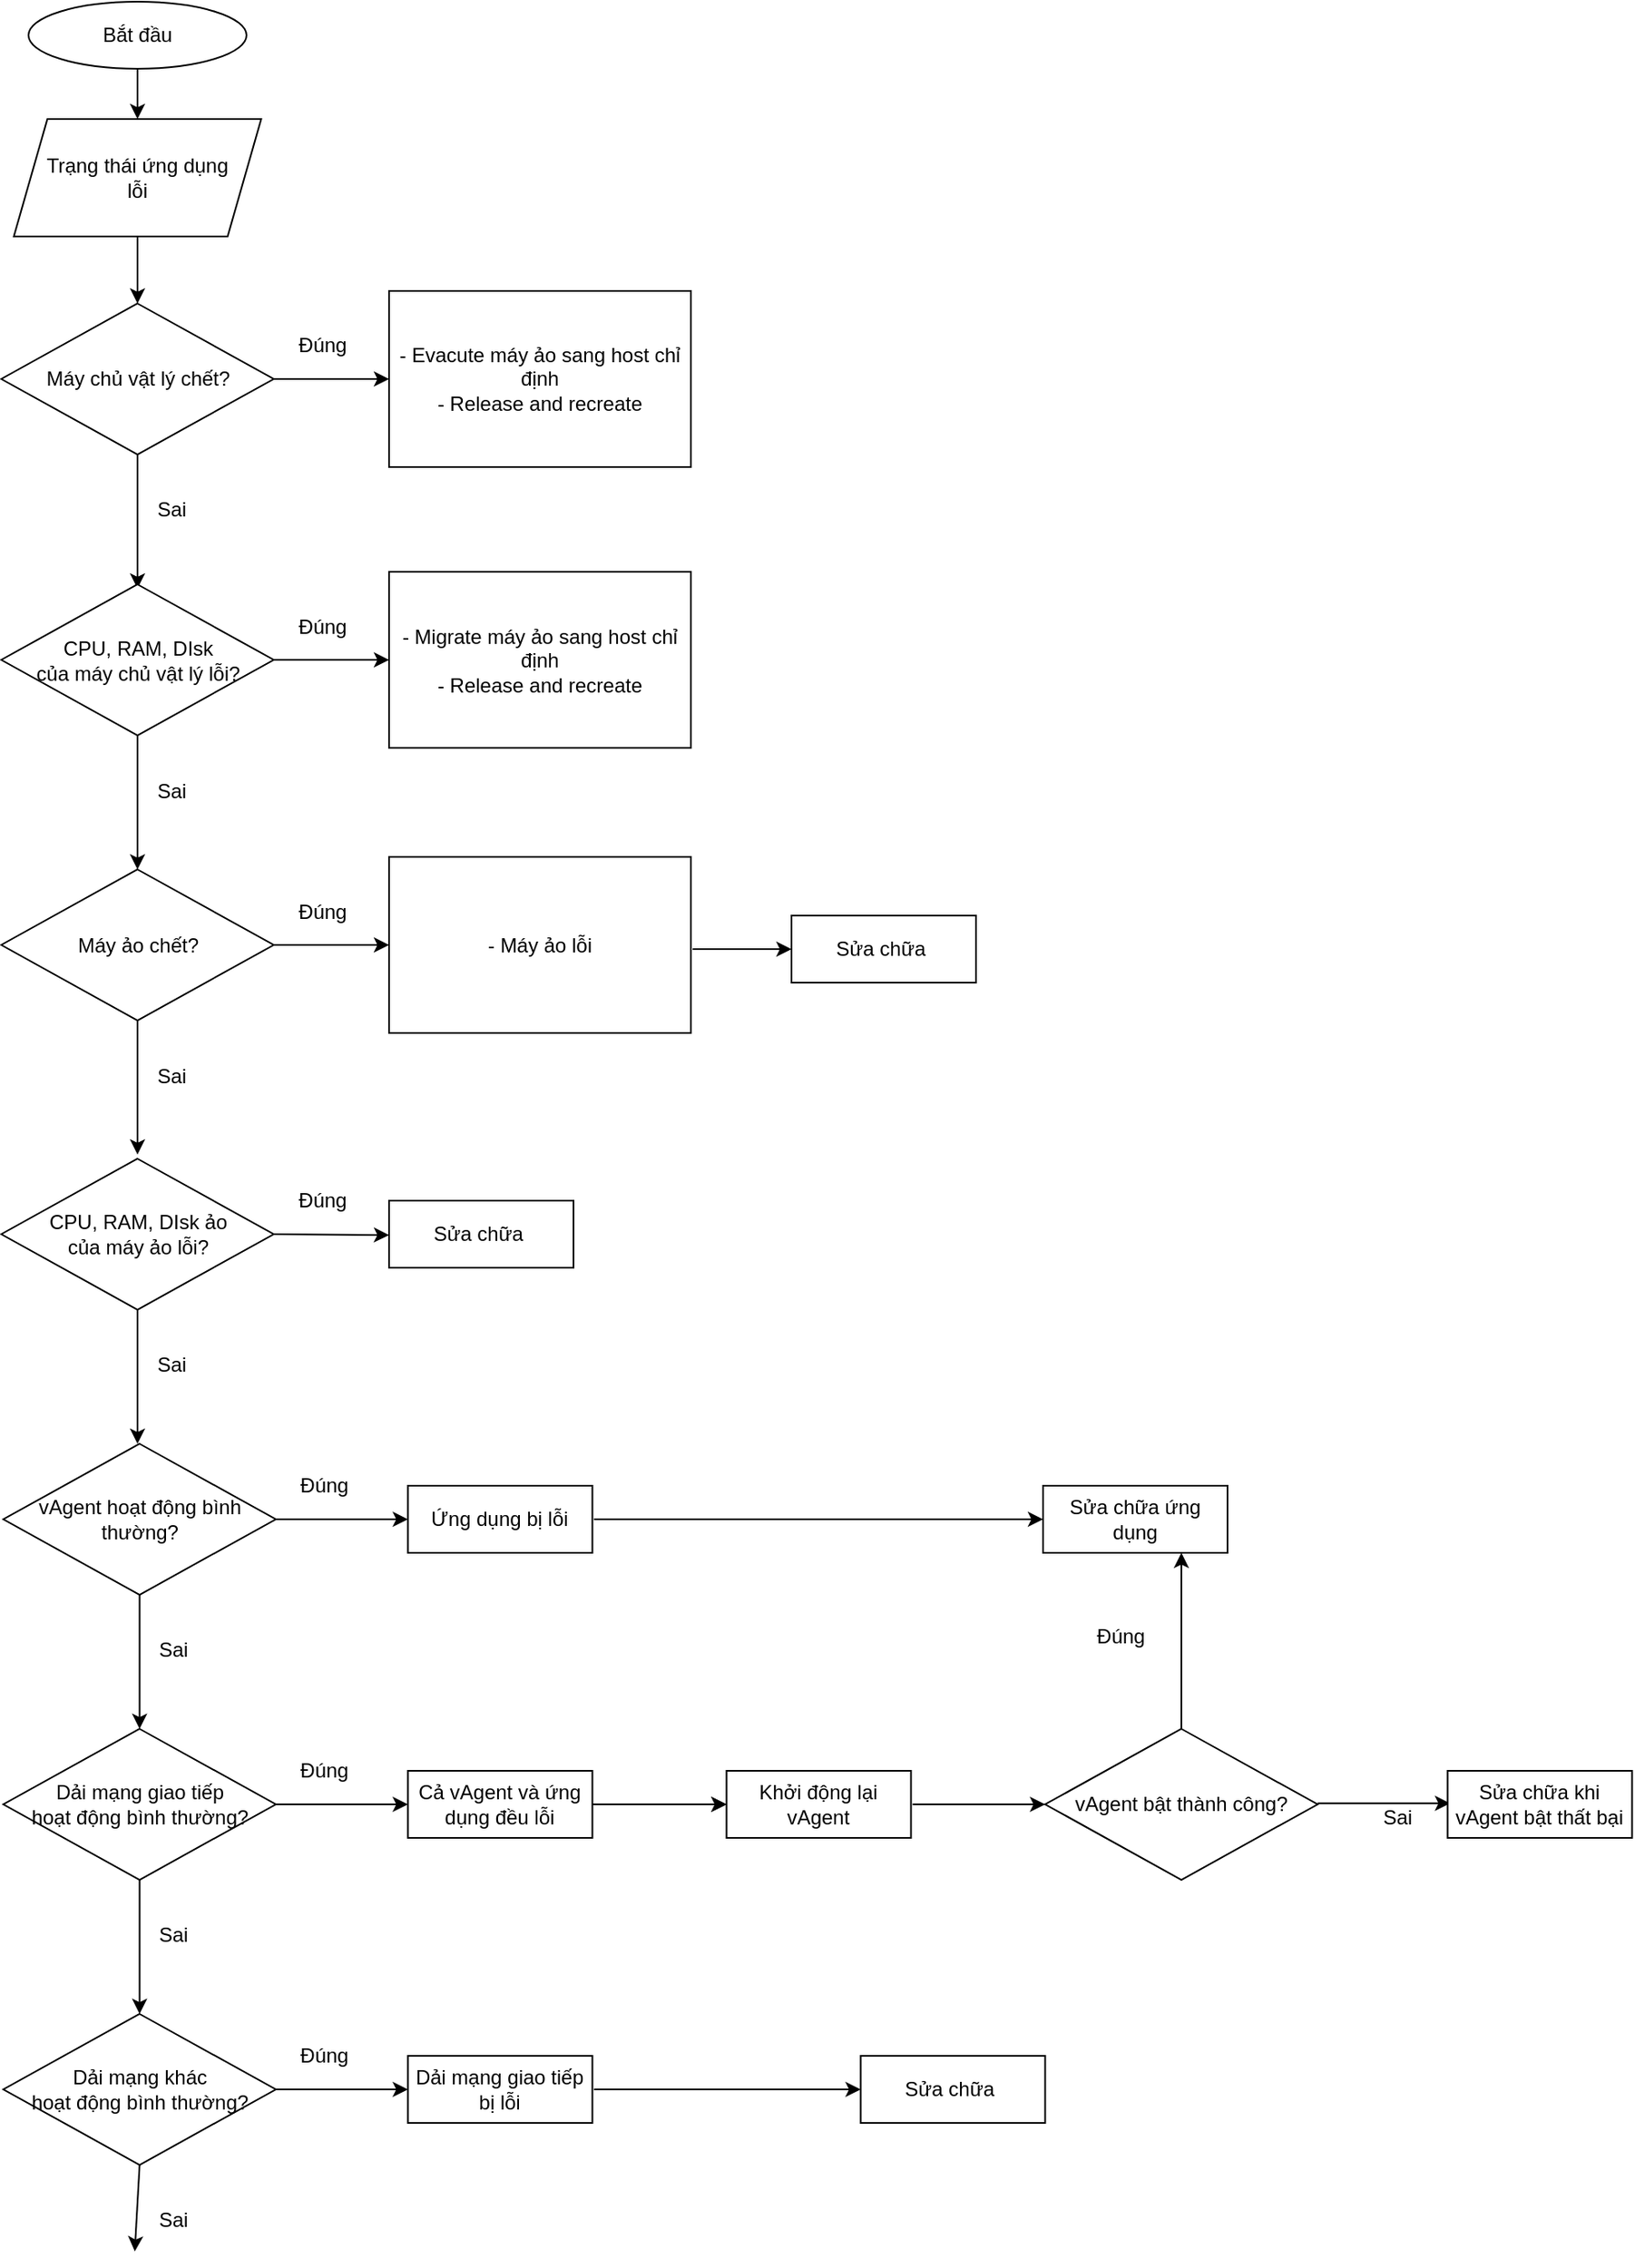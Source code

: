 <mxfile version="21.6.2" type="github">
  <diagram name="Trang-1" id="BRMYjPsoir4g02J101XT">
    <mxGraphModel dx="1434" dy="707" grid="1" gridSize="10" guides="1" tooltips="1" connect="1" arrows="1" fold="1" page="1" pageScale="1" pageWidth="1169" pageHeight="827" math="0" shadow="0">
      <root>
        <mxCell id="0" />
        <mxCell id="1" parent="0" />
        <mxCell id="e2LmvNg4_V7U2K4ijGKh-3" value="Bắt đầu" style="ellipse;whiteSpace=wrap;html=1;" parent="1" vertex="1">
          <mxGeometry x="315" y="80" width="130" height="40" as="geometry" />
        </mxCell>
        <mxCell id="e2LmvNg4_V7U2K4ijGKh-4" value="Trạng thái ứng dụng &lt;br&gt;lỗi" style="shape=parallelogram;perimeter=parallelogramPerimeter;whiteSpace=wrap;html=1;fixedSize=1;" parent="1" vertex="1">
          <mxGeometry x="306.25" y="150" width="147.5" height="70" as="geometry" />
        </mxCell>
        <mxCell id="e2LmvNg4_V7U2K4ijGKh-5" value="vAgent hoạt động bình thường?" style="rhombus;whiteSpace=wrap;html=1;" parent="1" vertex="1">
          <mxGeometry x="300" y="940" width="162.5" height="90" as="geometry" />
        </mxCell>
        <mxCell id="e2LmvNg4_V7U2K4ijGKh-6" value="Ứng dụng bị lỗi" style="rounded=0;whiteSpace=wrap;html=1;" parent="1" vertex="1">
          <mxGeometry x="541.25" y="965" width="110" height="40" as="geometry" />
        </mxCell>
        <mxCell id="e2LmvNg4_V7U2K4ijGKh-7" value="" style="endArrow=classic;html=1;rounded=0;" parent="1" source="e2LmvNg4_V7U2K4ijGKh-3" target="e2LmvNg4_V7U2K4ijGKh-4" edge="1">
          <mxGeometry width="50" height="50" relative="1" as="geometry">
            <mxPoint x="560" y="420" as="sourcePoint" />
            <mxPoint x="610" y="370" as="targetPoint" />
          </mxGeometry>
        </mxCell>
        <mxCell id="e2LmvNg4_V7U2K4ijGKh-8" value="" style="endArrow=classic;html=1;rounded=0;" parent="1" source="e2LmvNg4_V7U2K4ijGKh-4" target="KO4D6SolvNE0vXKj3H6f-30" edge="1">
          <mxGeometry width="50" height="50" relative="1" as="geometry">
            <mxPoint x="560" y="420" as="sourcePoint" />
            <mxPoint x="610" y="370" as="targetPoint" />
          </mxGeometry>
        </mxCell>
        <mxCell id="e2LmvNg4_V7U2K4ijGKh-9" value="" style="endArrow=classic;html=1;rounded=0;" parent="1" source="e2LmvNg4_V7U2K4ijGKh-5" edge="1">
          <mxGeometry width="50" height="50" relative="1" as="geometry">
            <mxPoint x="391.25" y="1130" as="sourcePoint" />
            <mxPoint x="381.25" y="1110" as="targetPoint" />
          </mxGeometry>
        </mxCell>
        <mxCell id="e2LmvNg4_V7U2K4ijGKh-10" value="" style="endArrow=classic;html=1;rounded=0;" parent="1" source="e2LmvNg4_V7U2K4ijGKh-5" target="e2LmvNg4_V7U2K4ijGKh-6" edge="1">
          <mxGeometry width="50" height="50" relative="1" as="geometry">
            <mxPoint x="561.25" y="1110" as="sourcePoint" />
            <mxPoint x="611.25" y="1060" as="targetPoint" />
          </mxGeometry>
        </mxCell>
        <mxCell id="KO4D6SolvNE0vXKj3H6f-1" value="Đúng" style="text;html=1;align=center;verticalAlign=middle;resizable=0;points=[];autosize=1;strokeColor=none;fillColor=none;" vertex="1" parent="1">
          <mxGeometry x="466.25" y="950" width="50" height="30" as="geometry" />
        </mxCell>
        <mxCell id="KO4D6SolvNE0vXKj3H6f-2" value="Sai" style="text;html=1;align=center;verticalAlign=middle;resizable=0;points=[];autosize=1;strokeColor=none;fillColor=none;" vertex="1" parent="1">
          <mxGeometry x="381.25" y="1048" width="40" height="30" as="geometry" />
        </mxCell>
        <mxCell id="KO4D6SolvNE0vXKj3H6f-3" value="Dải mạng giao tiếp &lt;br&gt;hoạt động bình thường?" style="rhombus;whiteSpace=wrap;html=1;" vertex="1" parent="1">
          <mxGeometry x="300" y="1110" width="162.5" height="90" as="geometry" />
        </mxCell>
        <mxCell id="KO4D6SolvNE0vXKj3H6f-4" value="" style="endArrow=classic;html=1;rounded=0;" edge="1" parent="1">
          <mxGeometry width="50" height="50" relative="1" as="geometry">
            <mxPoint x="381.25" y="1200" as="sourcePoint" />
            <mxPoint x="381.25" y="1280" as="targetPoint" />
          </mxGeometry>
        </mxCell>
        <mxCell id="KO4D6SolvNE0vXKj3H6f-5" value="Sai" style="text;html=1;align=center;verticalAlign=middle;resizable=0;points=[];autosize=1;strokeColor=none;fillColor=none;" vertex="1" parent="1">
          <mxGeometry x="381.25" y="1218" width="40" height="30" as="geometry" />
        </mxCell>
        <mxCell id="KO4D6SolvNE0vXKj3H6f-23" value="" style="edgeStyle=orthogonalEdgeStyle;rounded=0;orthogonalLoop=1;jettySize=auto;html=1;" edge="1" parent="1" source="KO4D6SolvNE0vXKj3H6f-6" target="KO4D6SolvNE0vXKj3H6f-20">
          <mxGeometry relative="1" as="geometry" />
        </mxCell>
        <mxCell id="KO4D6SolvNE0vXKj3H6f-6" value="Cả vAgent và ứng dụng đều lỗi" style="rounded=0;whiteSpace=wrap;html=1;" vertex="1" parent="1">
          <mxGeometry x="541.25" y="1135" width="110" height="40" as="geometry" />
        </mxCell>
        <mxCell id="KO4D6SolvNE0vXKj3H6f-7" value="" style="endArrow=classic;html=1;rounded=0;" edge="1" parent="1" target="KO4D6SolvNE0vXKj3H6f-6">
          <mxGeometry width="50" height="50" relative="1" as="geometry">
            <mxPoint x="462.25" y="1155" as="sourcePoint" />
            <mxPoint x="611.25" y="1230" as="targetPoint" />
          </mxGeometry>
        </mxCell>
        <mxCell id="KO4D6SolvNE0vXKj3H6f-8" value="Đúng" style="text;html=1;align=center;verticalAlign=middle;resizable=0;points=[];autosize=1;strokeColor=none;fillColor=none;" vertex="1" parent="1">
          <mxGeometry x="466.25" y="1120" width="50" height="30" as="geometry" />
        </mxCell>
        <mxCell id="KO4D6SolvNE0vXKj3H6f-9" value="Sửa chữa ứng dụng" style="rounded=0;whiteSpace=wrap;html=1;" vertex="1" parent="1">
          <mxGeometry x="920" y="965" width="110" height="40" as="geometry" />
        </mxCell>
        <mxCell id="KO4D6SolvNE0vXKj3H6f-10" value="" style="endArrow=classic;html=1;rounded=0;" edge="1" parent="1" target="KO4D6SolvNE0vXKj3H6f-9">
          <mxGeometry width="50" height="50" relative="1" as="geometry">
            <mxPoint x="652.25" y="985" as="sourcePoint" />
            <mxPoint x="731.25" y="985" as="targetPoint" />
          </mxGeometry>
        </mxCell>
        <mxCell id="KO4D6SolvNE0vXKj3H6f-12" value="Dải mạng khác&lt;br&gt;hoạt động bình thường?" style="rhombus;whiteSpace=wrap;html=1;" vertex="1" parent="1">
          <mxGeometry x="300" y="1280" width="162.5" height="90" as="geometry" />
        </mxCell>
        <mxCell id="KO4D6SolvNE0vXKj3H6f-13" value="" style="endArrow=classic;html=1;rounded=0;entryX=-0.072;entryY=1.12;entryDx=0;entryDy=0;entryPerimeter=0;" edge="1" parent="1" target="KO4D6SolvNE0vXKj3H6f-14">
          <mxGeometry width="50" height="50" relative="1" as="geometry">
            <mxPoint x="381.25" y="1370" as="sourcePoint" />
            <mxPoint x="381.25" y="1450" as="targetPoint" />
          </mxGeometry>
        </mxCell>
        <mxCell id="KO4D6SolvNE0vXKj3H6f-14" value="Sai" style="text;html=1;align=center;verticalAlign=middle;resizable=0;points=[];autosize=1;strokeColor=none;fillColor=none;" vertex="1" parent="1">
          <mxGeometry x="381.25" y="1388" width="40" height="30" as="geometry" />
        </mxCell>
        <mxCell id="KO4D6SolvNE0vXKj3H6f-15" value="Dải mạng giao tiếp bị lỗi" style="rounded=0;whiteSpace=wrap;html=1;" vertex="1" parent="1">
          <mxGeometry x="541.25" y="1305" width="110" height="40" as="geometry" />
        </mxCell>
        <mxCell id="KO4D6SolvNE0vXKj3H6f-16" value="" style="endArrow=classic;html=1;rounded=0;" edge="1" parent="1" target="KO4D6SolvNE0vXKj3H6f-15">
          <mxGeometry width="50" height="50" relative="1" as="geometry">
            <mxPoint x="462.25" y="1325" as="sourcePoint" />
            <mxPoint x="611.25" y="1400" as="targetPoint" />
          </mxGeometry>
        </mxCell>
        <mxCell id="KO4D6SolvNE0vXKj3H6f-17" value="Đúng" style="text;html=1;align=center;verticalAlign=middle;resizable=0;points=[];autosize=1;strokeColor=none;fillColor=none;" vertex="1" parent="1">
          <mxGeometry x="466.25" y="1290" width="50" height="30" as="geometry" />
        </mxCell>
        <mxCell id="KO4D6SolvNE0vXKj3H6f-18" value="Sửa chữa&amp;nbsp;" style="rounded=0;whiteSpace=wrap;html=1;" vertex="1" parent="1">
          <mxGeometry x="811.25" y="1305" width="110" height="40" as="geometry" />
        </mxCell>
        <mxCell id="KO4D6SolvNE0vXKj3H6f-19" value="" style="endArrow=classic;html=1;rounded=0;" edge="1" parent="1" target="KO4D6SolvNE0vXKj3H6f-18">
          <mxGeometry width="50" height="50" relative="1" as="geometry">
            <mxPoint x="652.25" y="1325" as="sourcePoint" />
            <mxPoint x="731.25" y="1325" as="targetPoint" />
          </mxGeometry>
        </mxCell>
        <mxCell id="KO4D6SolvNE0vXKj3H6f-20" value="Khởi động lại vAgent" style="rounded=0;whiteSpace=wrap;html=1;" vertex="1" parent="1">
          <mxGeometry x="731.25" y="1135" width="110" height="40" as="geometry" />
        </mxCell>
        <mxCell id="KO4D6SolvNE0vXKj3H6f-21" value="" style="endArrow=classic;html=1;rounded=0;" edge="1" parent="1" target="KO4D6SolvNE0vXKj3H6f-20">
          <mxGeometry width="50" height="50" relative="1" as="geometry">
            <mxPoint x="652.25" y="1155" as="sourcePoint" />
            <mxPoint x="731.25" y="1155" as="targetPoint" />
          </mxGeometry>
        </mxCell>
        <mxCell id="KO4D6SolvNE0vXKj3H6f-22" value="vAgent bật thành công?" style="rhombus;whiteSpace=wrap;html=1;" vertex="1" parent="1">
          <mxGeometry x="921.25" y="1110" width="162.5" height="90" as="geometry" />
        </mxCell>
        <mxCell id="KO4D6SolvNE0vXKj3H6f-24" value="" style="endArrow=classic;html=1;rounded=0;" edge="1" parent="1">
          <mxGeometry width="50" height="50" relative="1" as="geometry">
            <mxPoint x="842.25" y="1155" as="sourcePoint" />
            <mxPoint x="921.25" y="1155" as="targetPoint" />
          </mxGeometry>
        </mxCell>
        <mxCell id="KO4D6SolvNE0vXKj3H6f-25" value="" style="endArrow=classic;html=1;rounded=0;entryX=0.75;entryY=1;entryDx=0;entryDy=0;" edge="1" parent="1" source="KO4D6SolvNE0vXKj3H6f-22" target="KO4D6SolvNE0vXKj3H6f-9">
          <mxGeometry width="50" height="50" relative="1" as="geometry">
            <mxPoint x="992.25" y="1095" as="sourcePoint" />
            <mxPoint x="1071.25" y="1095" as="targetPoint" />
          </mxGeometry>
        </mxCell>
        <mxCell id="KO4D6SolvNE0vXKj3H6f-26" value="Đúng" style="text;html=1;align=center;verticalAlign=middle;resizable=0;points=[];autosize=1;strokeColor=none;fillColor=none;" vertex="1" parent="1">
          <mxGeometry x="941.25" y="1040" width="50" height="30" as="geometry" />
        </mxCell>
        <mxCell id="KO4D6SolvNE0vXKj3H6f-27" value="Sai" style="text;html=1;align=center;verticalAlign=middle;resizable=0;points=[];autosize=1;strokeColor=none;fillColor=none;" vertex="1" parent="1">
          <mxGeometry x="1111.25" y="1148" width="40" height="30" as="geometry" />
        </mxCell>
        <mxCell id="KO4D6SolvNE0vXKj3H6f-28" value="" style="endArrow=classic;html=1;rounded=0;" edge="1" parent="1">
          <mxGeometry width="50" height="50" relative="1" as="geometry">
            <mxPoint x="1083.75" y="1154.41" as="sourcePoint" />
            <mxPoint x="1162.75" y="1154.41" as="targetPoint" />
          </mxGeometry>
        </mxCell>
        <mxCell id="KO4D6SolvNE0vXKj3H6f-29" value="Sửa chữa khi vAgent bật thất bại" style="rounded=0;whiteSpace=wrap;html=1;" vertex="1" parent="1">
          <mxGeometry x="1161.25" y="1135" width="110" height="40" as="geometry" />
        </mxCell>
        <mxCell id="KO4D6SolvNE0vXKj3H6f-30" value="Máy chủ vật lý chết?" style="rhombus;whiteSpace=wrap;html=1;" vertex="1" parent="1">
          <mxGeometry x="298.75" y="260" width="162.5" height="90" as="geometry" />
        </mxCell>
        <mxCell id="KO4D6SolvNE0vXKj3H6f-31" value="" style="endArrow=classic;html=1;rounded=0;" edge="1" parent="1">
          <mxGeometry width="50" height="50" relative="1" as="geometry">
            <mxPoint x="380" y="350" as="sourcePoint" />
            <mxPoint x="380" y="430" as="targetPoint" />
          </mxGeometry>
        </mxCell>
        <mxCell id="KO4D6SolvNE0vXKj3H6f-32" value="Sai" style="text;html=1;align=center;verticalAlign=middle;resizable=0;points=[];autosize=1;strokeColor=none;fillColor=none;" vertex="1" parent="1">
          <mxGeometry x="380" y="368" width="40" height="30" as="geometry" />
        </mxCell>
        <mxCell id="KO4D6SolvNE0vXKj3H6f-33" value="- Evacute máy ảo sang host chỉ định&lt;br&gt;- Release and recreate" style="rounded=0;whiteSpace=wrap;html=1;" vertex="1" parent="1">
          <mxGeometry x="530" y="252.5" width="180" height="105" as="geometry" />
        </mxCell>
        <mxCell id="KO4D6SolvNE0vXKj3H6f-34" value="" style="endArrow=classic;html=1;rounded=0;" edge="1" parent="1" target="KO4D6SolvNE0vXKj3H6f-33">
          <mxGeometry width="50" height="50" relative="1" as="geometry">
            <mxPoint x="461" y="305" as="sourcePoint" />
            <mxPoint x="610" y="380" as="targetPoint" />
          </mxGeometry>
        </mxCell>
        <mxCell id="KO4D6SolvNE0vXKj3H6f-35" value="Đúng" style="text;html=1;align=center;verticalAlign=middle;resizable=0;points=[];autosize=1;strokeColor=none;fillColor=none;" vertex="1" parent="1">
          <mxGeometry x="465" y="270" width="50" height="30" as="geometry" />
        </mxCell>
        <mxCell id="KO4D6SolvNE0vXKj3H6f-36" value="Máy ảo chết?" style="rhombus;whiteSpace=wrap;html=1;" vertex="1" parent="1">
          <mxGeometry x="298.75" y="597.5" width="162.5" height="90" as="geometry" />
        </mxCell>
        <mxCell id="KO4D6SolvNE0vXKj3H6f-37" value="" style="endArrow=classic;html=1;rounded=0;" edge="1" parent="1">
          <mxGeometry width="50" height="50" relative="1" as="geometry">
            <mxPoint x="380" y="687.5" as="sourcePoint" />
            <mxPoint x="380" y="767.5" as="targetPoint" />
          </mxGeometry>
        </mxCell>
        <mxCell id="KO4D6SolvNE0vXKj3H6f-38" value="Sai" style="text;html=1;align=center;verticalAlign=middle;resizable=0;points=[];autosize=1;strokeColor=none;fillColor=none;" vertex="1" parent="1">
          <mxGeometry x="380" y="705.5" width="40" height="30" as="geometry" />
        </mxCell>
        <mxCell id="KO4D6SolvNE0vXKj3H6f-39" value="- Máy ảo lỗi" style="rounded=0;whiteSpace=wrap;html=1;" vertex="1" parent="1">
          <mxGeometry x="530" y="590" width="180" height="105" as="geometry" />
        </mxCell>
        <mxCell id="KO4D6SolvNE0vXKj3H6f-40" value="" style="endArrow=classic;html=1;rounded=0;" edge="1" parent="1" target="KO4D6SolvNE0vXKj3H6f-39">
          <mxGeometry width="50" height="50" relative="1" as="geometry">
            <mxPoint x="461" y="642.5" as="sourcePoint" />
            <mxPoint x="610" y="717.5" as="targetPoint" />
          </mxGeometry>
        </mxCell>
        <mxCell id="KO4D6SolvNE0vXKj3H6f-41" value="Đúng" style="text;html=1;align=center;verticalAlign=middle;resizable=0;points=[];autosize=1;strokeColor=none;fillColor=none;" vertex="1" parent="1">
          <mxGeometry x="465" y="607.5" width="50" height="30" as="geometry" />
        </mxCell>
        <mxCell id="KO4D6SolvNE0vXKj3H6f-42" value="CPU, RAM, DIsk &lt;br&gt;của máy chủ vật lý lỗi?" style="rhombus;whiteSpace=wrap;html=1;" vertex="1" parent="1">
          <mxGeometry x="298.75" y="427.5" width="162.5" height="90" as="geometry" />
        </mxCell>
        <mxCell id="KO4D6SolvNE0vXKj3H6f-43" value="" style="endArrow=classic;html=1;rounded=0;" edge="1" parent="1">
          <mxGeometry width="50" height="50" relative="1" as="geometry">
            <mxPoint x="380" y="517.5" as="sourcePoint" />
            <mxPoint x="380" y="597.5" as="targetPoint" />
          </mxGeometry>
        </mxCell>
        <mxCell id="KO4D6SolvNE0vXKj3H6f-44" value="Sai" style="text;html=1;align=center;verticalAlign=middle;resizable=0;points=[];autosize=1;strokeColor=none;fillColor=none;" vertex="1" parent="1">
          <mxGeometry x="380" y="535.5" width="40" height="30" as="geometry" />
        </mxCell>
        <mxCell id="KO4D6SolvNE0vXKj3H6f-45" value="- Migrate máy ảo sang host chỉ định&lt;br&gt;- Release and recreate" style="rounded=0;whiteSpace=wrap;html=1;" vertex="1" parent="1">
          <mxGeometry x="530" y="420" width="180" height="105" as="geometry" />
        </mxCell>
        <mxCell id="KO4D6SolvNE0vXKj3H6f-46" value="" style="endArrow=classic;html=1;rounded=0;" edge="1" parent="1" target="KO4D6SolvNE0vXKj3H6f-45">
          <mxGeometry width="50" height="50" relative="1" as="geometry">
            <mxPoint x="461" y="472.5" as="sourcePoint" />
            <mxPoint x="610" y="547.5" as="targetPoint" />
          </mxGeometry>
        </mxCell>
        <mxCell id="KO4D6SolvNE0vXKj3H6f-47" value="Đúng" style="text;html=1;align=center;verticalAlign=middle;resizable=0;points=[];autosize=1;strokeColor=none;fillColor=none;" vertex="1" parent="1">
          <mxGeometry x="465" y="437.5" width="50" height="30" as="geometry" />
        </mxCell>
        <mxCell id="KO4D6SolvNE0vXKj3H6f-48" value="Sửa chữa&amp;nbsp;" style="rounded=0;whiteSpace=wrap;html=1;" vertex="1" parent="1">
          <mxGeometry x="770" y="625" width="110" height="40" as="geometry" />
        </mxCell>
        <mxCell id="KO4D6SolvNE0vXKj3H6f-49" value="" style="endArrow=classic;html=1;rounded=0;" edge="1" parent="1" target="KO4D6SolvNE0vXKj3H6f-48">
          <mxGeometry width="50" height="50" relative="1" as="geometry">
            <mxPoint x="711" y="645" as="sourcePoint" />
            <mxPoint x="790" y="645" as="targetPoint" />
          </mxGeometry>
        </mxCell>
        <mxCell id="KO4D6SolvNE0vXKj3H6f-51" value="CPU, RAM, DIsk ảo&lt;br&gt;của máy ảo lỗi?" style="rhombus;whiteSpace=wrap;html=1;" vertex="1" parent="1">
          <mxGeometry x="298.75" y="770" width="162.5" height="90" as="geometry" />
        </mxCell>
        <mxCell id="KO4D6SolvNE0vXKj3H6f-52" value="" style="endArrow=classic;html=1;rounded=0;" edge="1" parent="1">
          <mxGeometry width="50" height="50" relative="1" as="geometry">
            <mxPoint x="380" y="860" as="sourcePoint" />
            <mxPoint x="380" y="940" as="targetPoint" />
          </mxGeometry>
        </mxCell>
        <mxCell id="KO4D6SolvNE0vXKj3H6f-53" value="Sai" style="text;html=1;align=center;verticalAlign=middle;resizable=0;points=[];autosize=1;strokeColor=none;fillColor=none;" vertex="1" parent="1">
          <mxGeometry x="380" y="878" width="40" height="30" as="geometry" />
        </mxCell>
        <mxCell id="KO4D6SolvNE0vXKj3H6f-54" value="" style="endArrow=classic;html=1;rounded=0;" edge="1" parent="1">
          <mxGeometry width="50" height="50" relative="1" as="geometry">
            <mxPoint x="461" y="815" as="sourcePoint" />
            <mxPoint x="530" y="815.5" as="targetPoint" />
          </mxGeometry>
        </mxCell>
        <mxCell id="KO4D6SolvNE0vXKj3H6f-55" value="Đúng" style="text;html=1;align=center;verticalAlign=middle;resizable=0;points=[];autosize=1;strokeColor=none;fillColor=none;" vertex="1" parent="1">
          <mxGeometry x="465" y="780" width="50" height="30" as="geometry" />
        </mxCell>
        <mxCell id="KO4D6SolvNE0vXKj3H6f-57" value="Sửa chữa&amp;nbsp;" style="rounded=0;whiteSpace=wrap;html=1;" vertex="1" parent="1">
          <mxGeometry x="530" y="795" width="110" height="40" as="geometry" />
        </mxCell>
      </root>
    </mxGraphModel>
  </diagram>
</mxfile>

